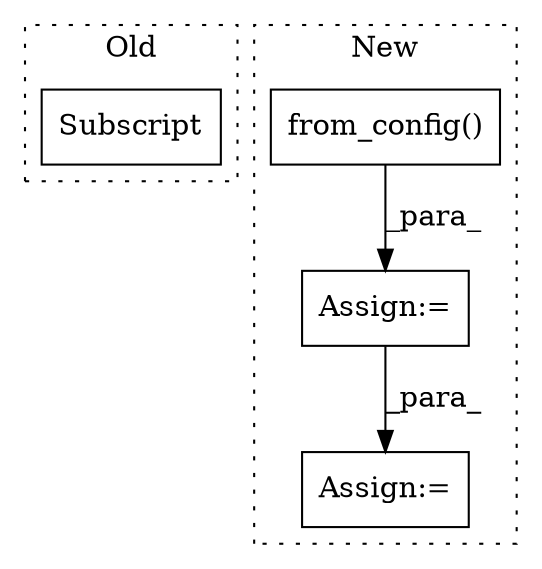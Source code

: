 digraph G {
subgraph cluster0 {
1 [label="Subscript" a="63" s="1989,0" l="20,0" shape="box"];
label = "Old";
style="dotted";
}
subgraph cluster1 {
2 [label="from_config()" a="75" s="1450,1484" l="20,1" shape="box"];
3 [label="Assign:=" a="68" s="2020" l="3" shape="box"];
4 [label="Assign:=" a="68" s="1447" l="3" shape="box"];
label = "New";
style="dotted";
}
2 -> 4 [label="_para_"];
4 -> 3 [label="_para_"];
}